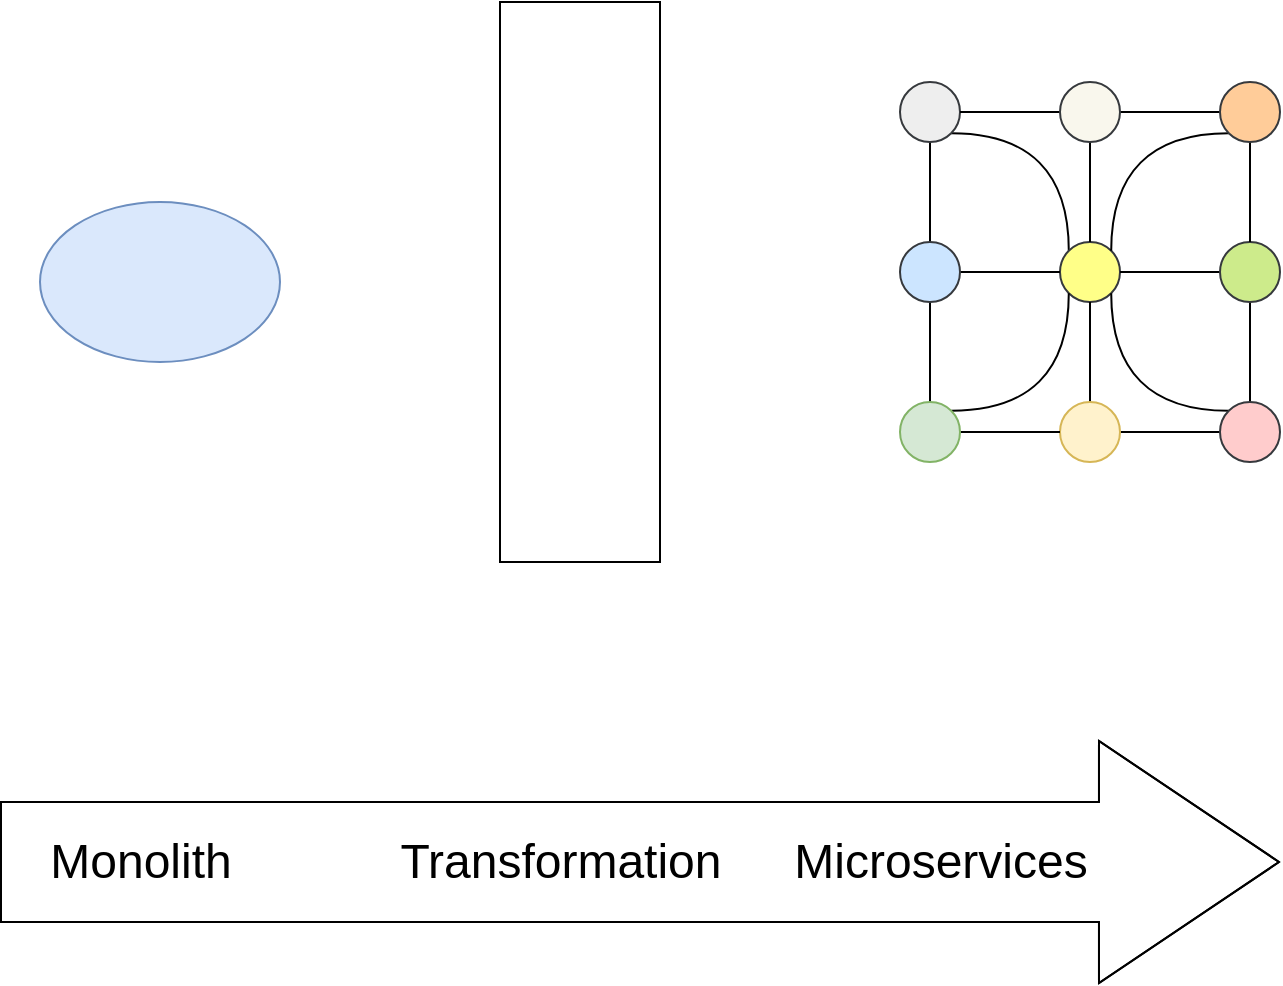 <mxfile version="16.5.3" type="github">
  <diagram id="pJojKwZeCW-4PXHOO6dr" name="Page-1">
    <mxGraphModel dx="1350" dy="764" grid="1" gridSize="10" guides="1" tooltips="1" connect="1" arrows="1" fold="1" page="1" pageScale="1" pageWidth="850" pageHeight="1100" math="0" shadow="0">
      <root>
        <mxCell id="0" />
        <mxCell id="1" parent="0" />
        <mxCell id="pYOk4H76tnKb-x1RNv1o-1" value="" style="ellipse;whiteSpace=wrap;html=1;fillColor=#dae8fc;strokeColor=#6c8ebf;" vertex="1" parent="1">
          <mxGeometry x="60" y="220" width="120" height="80" as="geometry" />
        </mxCell>
        <mxCell id="pYOk4H76tnKb-x1RNv1o-3" value="" style="rounded=0;whiteSpace=wrap;html=1;strokeColor=#000000;fillColor=#FFFFFF;shadow=0;" vertex="1" parent="1">
          <mxGeometry x="290" y="120" width="80" height="280" as="geometry" />
        </mxCell>
        <mxCell id="pYOk4H76tnKb-x1RNv1o-19" style="edgeStyle=orthogonalEdgeStyle;curved=1;rounded=0;orthogonalLoop=1;jettySize=auto;html=1;exitX=1;exitY=1;exitDx=0;exitDy=0;entryX=0;entryY=0;entryDx=0;entryDy=0;elbow=vertical;endArrow=none;endFill=0;" edge="1" parent="1" source="pYOk4H76tnKb-x1RNv1o-4" target="pYOk4H76tnKb-x1RNv1o-5">
          <mxGeometry relative="1" as="geometry" />
        </mxCell>
        <mxCell id="pYOk4H76tnKb-x1RNv1o-30" style="edgeStyle=orthogonalEdgeStyle;rounded=0;orthogonalLoop=1;jettySize=auto;html=1;exitX=0.5;exitY=1;exitDx=0;exitDy=0;entryX=0.5;entryY=0;entryDx=0;entryDy=0;elbow=vertical;points=[[NaN,NaN,0,0,0],[NaN,NaN,0,0,0],[NaN,NaN,0,0,0],[NaN,NaN,0,0,0],[NaN,NaN,0,0,0],[NaN,NaN,0,0,0],[NaN,NaN,0,0,0],[NaN,NaN,0,0,0],[NaN,NaN,0,0,0],[NaN,NaN,0,0,0],[NaN,NaN,0,0,0],[NaN,NaN,0,0,0],[NaN,NaN,0,0,0],[NaN,NaN,0,0,0],[NaN,NaN,0,0,0],[NaN,NaN,0,0,0]];endArrow=none;endFill=0;" edge="1" parent="1" source="pYOk4H76tnKb-x1RNv1o-4" target="pYOk4H76tnKb-x1RNv1o-6">
          <mxGeometry relative="1" as="geometry" />
        </mxCell>
        <mxCell id="pYOk4H76tnKb-x1RNv1o-4" value="" style="ellipse;whiteSpace=wrap;html=1;aspect=fixed;fillColor=#eeeeee;strokeColor=#36393d;" vertex="1" parent="1">
          <mxGeometry x="490" y="160" width="30" height="30" as="geometry" />
        </mxCell>
        <mxCell id="pYOk4H76tnKb-x1RNv1o-5" value="" style="ellipse;whiteSpace=wrap;html=1;aspect=fixed;fillColor=#ffff88;strokeColor=#36393d;" vertex="1" parent="1">
          <mxGeometry x="570" y="240" width="30" height="30" as="geometry" />
        </mxCell>
        <mxCell id="pYOk4H76tnKb-x1RNv1o-23" style="edgeStyle=orthogonalEdgeStyle;curved=1;rounded=0;orthogonalLoop=1;jettySize=auto;html=1;exitX=1;exitY=0.5;exitDx=0;exitDy=0;elbow=vertical;endArrow=none;endFill=0;" edge="1" parent="1" source="pYOk4H76tnKb-x1RNv1o-6">
          <mxGeometry relative="1" as="geometry">
            <mxPoint x="570" y="255" as="targetPoint" />
          </mxGeometry>
        </mxCell>
        <mxCell id="pYOk4H76tnKb-x1RNv1o-31" style="edgeStyle=orthogonalEdgeStyle;curved=1;rounded=0;orthogonalLoop=1;jettySize=auto;html=1;exitX=0.5;exitY=1;exitDx=0;exitDy=0;entryX=0.5;entryY=0;entryDx=0;entryDy=0;elbow=vertical;endArrow=none;endFill=0;" edge="1" parent="1" source="pYOk4H76tnKb-x1RNv1o-6" target="pYOk4H76tnKb-x1RNv1o-12">
          <mxGeometry relative="1" as="geometry" />
        </mxCell>
        <mxCell id="pYOk4H76tnKb-x1RNv1o-6" value="" style="ellipse;whiteSpace=wrap;html=1;aspect=fixed;fillColor=#cce5ff;strokeColor=#36393d;" vertex="1" parent="1">
          <mxGeometry x="490" y="240" width="30" height="30" as="geometry" />
        </mxCell>
        <mxCell id="pYOk4H76tnKb-x1RNv1o-26" style="edgeStyle=orthogonalEdgeStyle;curved=1;rounded=0;orthogonalLoop=1;jettySize=auto;html=1;exitX=0.5;exitY=0;exitDx=0;exitDy=0;entryX=0.5;entryY=1;entryDx=0;entryDy=0;elbow=vertical;endArrow=none;endFill=0;" edge="1" parent="1" source="pYOk4H76tnKb-x1RNv1o-7" target="pYOk4H76tnKb-x1RNv1o-5">
          <mxGeometry relative="1" as="geometry" />
        </mxCell>
        <mxCell id="pYOk4H76tnKb-x1RNv1o-33" style="edgeStyle=orthogonalEdgeStyle;curved=1;rounded=0;orthogonalLoop=1;jettySize=auto;html=1;exitX=1;exitY=0.5;exitDx=0;exitDy=0;entryX=0;entryY=0.5;entryDx=0;entryDy=0;elbow=vertical;endArrow=none;endFill=0;" edge="1" parent="1" source="pYOk4H76tnKb-x1RNv1o-7" target="pYOk4H76tnKb-x1RNv1o-11">
          <mxGeometry relative="1" as="geometry" />
        </mxCell>
        <mxCell id="pYOk4H76tnKb-x1RNv1o-7" value="" style="ellipse;whiteSpace=wrap;html=1;aspect=fixed;fillColor=#fff2cc;strokeColor=#d6b656;" vertex="1" parent="1">
          <mxGeometry x="570" y="320" width="30" height="30" as="geometry" />
        </mxCell>
        <mxCell id="pYOk4H76tnKb-x1RNv1o-24" style="edgeStyle=orthogonalEdgeStyle;curved=1;rounded=0;orthogonalLoop=1;jettySize=auto;html=1;exitX=0;exitY=0.5;exitDx=0;exitDy=0;entryX=1;entryY=0.5;entryDx=0;entryDy=0;elbow=vertical;endArrow=none;endFill=0;" edge="1" parent="1" source="pYOk4H76tnKb-x1RNv1o-8" target="pYOk4H76tnKb-x1RNv1o-5">
          <mxGeometry relative="1" as="geometry" />
        </mxCell>
        <mxCell id="pYOk4H76tnKb-x1RNv1o-35" style="edgeStyle=orthogonalEdgeStyle;curved=1;rounded=0;orthogonalLoop=1;jettySize=auto;html=1;exitX=0.5;exitY=1;exitDx=0;exitDy=0;entryX=0.5;entryY=0;entryDx=0;entryDy=0;elbow=vertical;endArrow=none;endFill=0;" edge="1" parent="1" source="pYOk4H76tnKb-x1RNv1o-8" target="pYOk4H76tnKb-x1RNv1o-11">
          <mxGeometry relative="1" as="geometry" />
        </mxCell>
        <mxCell id="pYOk4H76tnKb-x1RNv1o-8" value="" style="ellipse;whiteSpace=wrap;html=1;aspect=fixed;fillColor=#cdeb8b;strokeColor=#36393d;" vertex="1" parent="1">
          <mxGeometry x="650" y="240" width="30" height="30" as="geometry" />
        </mxCell>
        <mxCell id="pYOk4H76tnKb-x1RNv1o-25" style="edgeStyle=orthogonalEdgeStyle;curved=1;rounded=0;orthogonalLoop=1;jettySize=auto;html=1;exitX=0.5;exitY=1;exitDx=0;exitDy=0;entryX=0.5;entryY=0;entryDx=0;entryDy=0;elbow=vertical;endArrow=none;endFill=0;" edge="1" parent="1" source="pYOk4H76tnKb-x1RNv1o-9" target="pYOk4H76tnKb-x1RNv1o-5">
          <mxGeometry relative="1" as="geometry" />
        </mxCell>
        <mxCell id="pYOk4H76tnKb-x1RNv1o-27" style="edgeStyle=orthogonalEdgeStyle;curved=1;rounded=0;orthogonalLoop=1;jettySize=auto;html=1;exitX=1;exitY=0.5;exitDx=0;exitDy=0;entryX=0;entryY=0.5;entryDx=0;entryDy=0;elbow=vertical;endArrow=none;endFill=0;" edge="1" parent="1" source="pYOk4H76tnKb-x1RNv1o-9" target="pYOk4H76tnKb-x1RNv1o-10">
          <mxGeometry relative="1" as="geometry" />
        </mxCell>
        <mxCell id="pYOk4H76tnKb-x1RNv1o-29" style="edgeStyle=orthogonalEdgeStyle;curved=1;rounded=0;orthogonalLoop=1;jettySize=auto;html=1;exitX=0;exitY=0.5;exitDx=0;exitDy=0;entryX=1;entryY=0.5;entryDx=0;entryDy=0;elbow=vertical;endArrow=none;endFill=0;" edge="1" parent="1" source="pYOk4H76tnKb-x1RNv1o-9" target="pYOk4H76tnKb-x1RNv1o-4">
          <mxGeometry relative="1" as="geometry" />
        </mxCell>
        <mxCell id="pYOk4H76tnKb-x1RNv1o-9" value="" style="ellipse;whiteSpace=wrap;html=1;aspect=fixed;fillColor=#f9f7ed;strokeColor=#36393d;" vertex="1" parent="1">
          <mxGeometry x="570" y="160" width="30" height="30" as="geometry" />
        </mxCell>
        <mxCell id="pYOk4H76tnKb-x1RNv1o-20" style="edgeStyle=orthogonalEdgeStyle;curved=1;rounded=0;orthogonalLoop=1;jettySize=auto;html=1;exitX=0;exitY=1;exitDx=0;exitDy=0;entryX=1;entryY=0;entryDx=0;entryDy=0;elbow=vertical;endArrow=none;endFill=0;" edge="1" parent="1" source="pYOk4H76tnKb-x1RNv1o-10" target="pYOk4H76tnKb-x1RNv1o-5">
          <mxGeometry relative="1" as="geometry" />
        </mxCell>
        <mxCell id="pYOk4H76tnKb-x1RNv1o-34" style="edgeStyle=orthogonalEdgeStyle;curved=1;rounded=0;orthogonalLoop=1;jettySize=auto;html=1;exitX=0.5;exitY=1;exitDx=0;exitDy=0;entryX=0.5;entryY=0;entryDx=0;entryDy=0;elbow=vertical;endArrow=none;endFill=0;" edge="1" parent="1" source="pYOk4H76tnKb-x1RNv1o-10" target="pYOk4H76tnKb-x1RNv1o-8">
          <mxGeometry relative="1" as="geometry" />
        </mxCell>
        <mxCell id="pYOk4H76tnKb-x1RNv1o-10" value="" style="ellipse;whiteSpace=wrap;html=1;aspect=fixed;fillColor=#ffcc99;strokeColor=#36393d;" vertex="1" parent="1">
          <mxGeometry x="650" y="160" width="30" height="30" as="geometry" />
        </mxCell>
        <mxCell id="pYOk4H76tnKb-x1RNv1o-21" style="edgeStyle=orthogonalEdgeStyle;curved=1;rounded=0;orthogonalLoop=1;jettySize=auto;html=1;exitX=0;exitY=0;exitDx=0;exitDy=0;entryX=1;entryY=1;entryDx=0;entryDy=0;elbow=vertical;endArrow=none;endFill=0;" edge="1" parent="1" source="pYOk4H76tnKb-x1RNv1o-11" target="pYOk4H76tnKb-x1RNv1o-5">
          <mxGeometry relative="1" as="geometry" />
        </mxCell>
        <mxCell id="pYOk4H76tnKb-x1RNv1o-11" value="" style="ellipse;whiteSpace=wrap;html=1;aspect=fixed;fillColor=#ffcccc;strokeColor=#36393d;" vertex="1" parent="1">
          <mxGeometry x="650" y="320" width="30" height="30" as="geometry" />
        </mxCell>
        <mxCell id="pYOk4H76tnKb-x1RNv1o-22" style="edgeStyle=orthogonalEdgeStyle;curved=1;rounded=0;orthogonalLoop=1;jettySize=auto;html=1;exitX=1;exitY=0;exitDx=0;exitDy=0;entryX=0;entryY=1;entryDx=0;entryDy=0;elbow=vertical;endArrow=none;endFill=0;" edge="1" parent="1" source="pYOk4H76tnKb-x1RNv1o-12" target="pYOk4H76tnKb-x1RNv1o-5">
          <mxGeometry relative="1" as="geometry" />
        </mxCell>
        <mxCell id="pYOk4H76tnKb-x1RNv1o-32" style="edgeStyle=orthogonalEdgeStyle;curved=1;rounded=0;orthogonalLoop=1;jettySize=auto;html=1;exitX=1;exitY=0.5;exitDx=0;exitDy=0;entryX=0;entryY=0.5;entryDx=0;entryDy=0;elbow=vertical;endArrow=none;endFill=0;" edge="1" parent="1" source="pYOk4H76tnKb-x1RNv1o-12" target="pYOk4H76tnKb-x1RNv1o-7">
          <mxGeometry relative="1" as="geometry" />
        </mxCell>
        <mxCell id="pYOk4H76tnKb-x1RNv1o-12" value="" style="ellipse;whiteSpace=wrap;html=1;aspect=fixed;fillColor=#d5e8d4;strokeColor=#82b366;" vertex="1" parent="1">
          <mxGeometry x="490" y="320" width="30" height="30" as="geometry" />
        </mxCell>
        <mxCell id="pYOk4H76tnKb-x1RNv1o-41" value="" style="shape=flexArrow;endArrow=classic;html=1;rounded=0;fontSize=24;endWidth=60;endSize=29.67;width=60;" edge="1" parent="1">
          <mxGeometry width="50" height="50" relative="1" as="geometry">
            <mxPoint x="40" y="550" as="sourcePoint" />
            <mxPoint x="680" y="550" as="targetPoint" />
            <Array as="points">
              <mxPoint x="390" y="550" />
            </Array>
          </mxGeometry>
        </mxCell>
        <mxCell id="pYOk4H76tnKb-x1RNv1o-46" value="Monolith" style="edgeLabel;html=1;align=center;verticalAlign=middle;resizable=0;points=[];fontSize=24;" vertex="1" connectable="0" parent="pYOk4H76tnKb-x1RNv1o-41">
          <mxGeometry x="-0.728" y="-6" relative="1" as="geometry">
            <mxPoint x="-17" y="-6" as="offset" />
          </mxGeometry>
        </mxCell>
        <mxCell id="pYOk4H76tnKb-x1RNv1o-47" value="Transformation" style="edgeLabel;html=1;align=center;verticalAlign=middle;resizable=0;points=[];fontSize=24;" vertex="1" connectable="0" parent="pYOk4H76tnKb-x1RNv1o-41">
          <mxGeometry x="-0.256" relative="1" as="geometry">
            <mxPoint x="42" as="offset" />
          </mxGeometry>
        </mxCell>
        <mxCell id="pYOk4H76tnKb-x1RNv1o-48" value="Microservices" style="edgeLabel;html=1;align=center;verticalAlign=middle;resizable=0;points=[];fontSize=24;" vertex="1" connectable="0" parent="pYOk4H76tnKb-x1RNv1o-41">
          <mxGeometry x="0.494" y="3" relative="1" as="geometry">
            <mxPoint x="-8" y="3" as="offset" />
          </mxGeometry>
        </mxCell>
      </root>
    </mxGraphModel>
  </diagram>
</mxfile>
